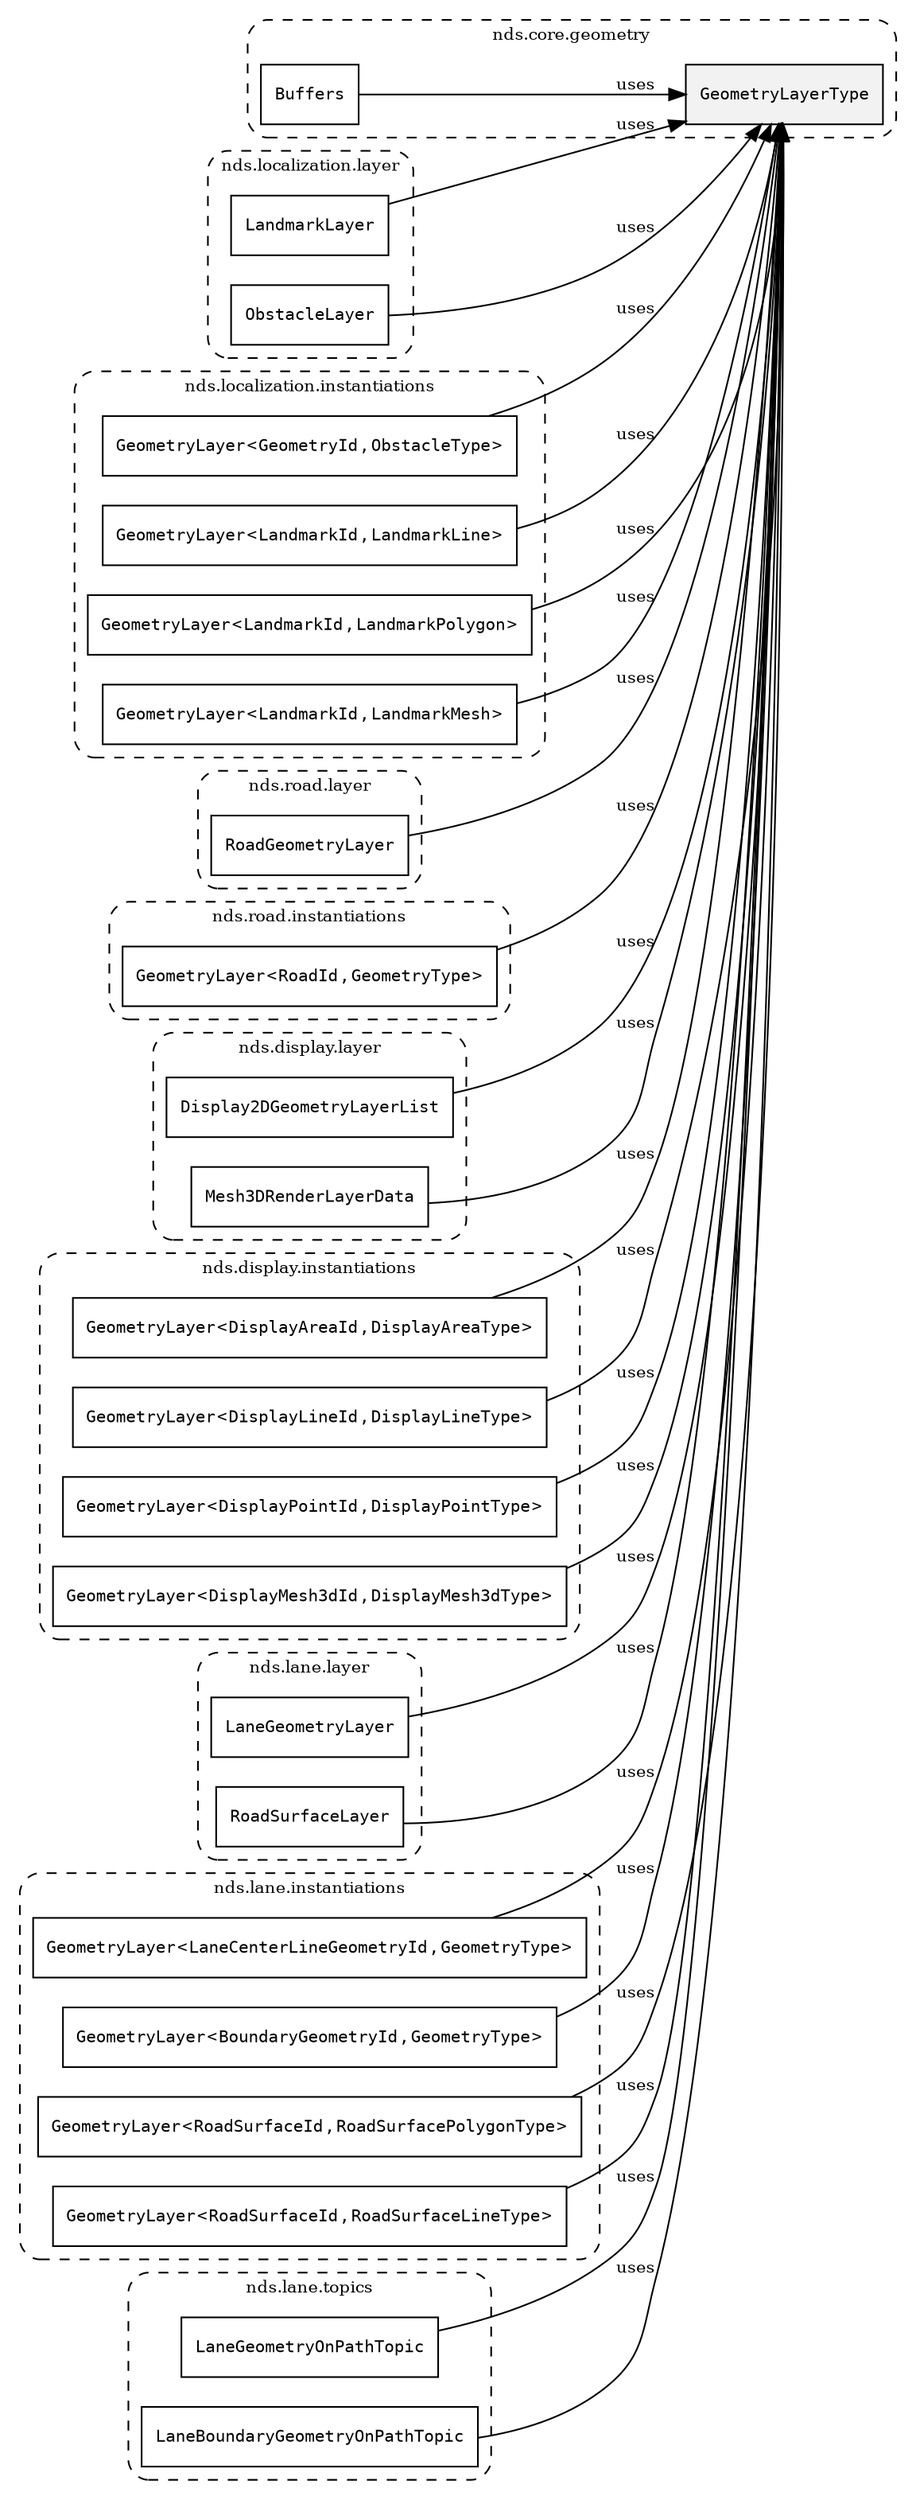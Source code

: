 /**
 * This dot file creates symbol collaboration diagram for GeometryLayerType.
 */
digraph ZSERIO
{
    node [shape=box, fontsize=10];
    rankdir="LR";
    fontsize=10;
    tooltip="GeometryLayerType collaboration diagram";

    subgraph "cluster_nds.core.geometry"
    {
        style="dashed, rounded";
        label="nds.core.geometry";
        tooltip="Package nds.core.geometry";
        href="../../../content/packages/nds.core.geometry.html#Package-nds-core-geometry";
        target="_parent";

        "GeometryLayerType" [style="filled", fillcolor="#0000000D", target="_parent", label=<<font face="monospace"><table align="center" border="0" cellspacing="0" cellpadding="0"><tr><td href="../../../content/packages/nds.core.geometry.html#Enum-GeometryLayerType" title="Enum defined in nds.core.geometry">GeometryLayerType</td></tr></table></font>>];
        "Buffers" [target="_parent", label=<<font face="monospace"><table align="center" border="0" cellspacing="0" cellpadding="0"><tr><td href="../../../content/packages/nds.core.geometry.html#Choice-Buffers" title="Choice defined in nds.core.geometry">Buffers</td></tr></table></font>>];
    }

    subgraph "cluster_nds.localization.layer"
    {
        style="dashed, rounded";
        label="nds.localization.layer";
        tooltip="Package nds.localization.layer";
        href="../../../content/packages/nds.localization.layer.html#Package-nds-localization-layer";
        target="_parent";

        "LandmarkLayer" [target="_parent", label=<<font face="monospace"><table align="center" border="0" cellspacing="0" cellpadding="0"><tr><td href="../../../content/packages/nds.localization.layer.html#Structure-LandmarkLayer" title="Structure defined in nds.localization.layer">LandmarkLayer</td></tr></table></font>>];
        "ObstacleLayer" [target="_parent", label=<<font face="monospace"><table align="center" border="0" cellspacing="0" cellpadding="0"><tr><td href="../../../content/packages/nds.localization.layer.html#Structure-ObstacleLayer" title="Structure defined in nds.localization.layer">ObstacleLayer</td></tr></table></font>>];
    }

    subgraph "cluster_nds.localization.instantiations"
    {
        style="dashed, rounded";
        label="nds.localization.instantiations";
        tooltip="Package nds.localization.instantiations";
        href="../../../content/packages/nds.localization.instantiations.html#Package-nds-localization-instantiations";
        target="_parent";

        "GeometryLayer&lt;GeometryId,ObstacleType&gt;" [target="_parent", label=<<font face="monospace"><table align="center" border="0" cellspacing="0" cellpadding="0"><tr><td href="../../../content/packages/nds.core.geometry.html#Structure-GeometryLayer" title="Structure defined in nds.core.geometry">GeometryLayer</td><td>&lt;</td><td><table align="center" border="0" cellspacing="0" cellpadding="0"><tr><td href="../../../content/packages/nds.core.geometry.html#Subtype-GeometryId" title="Subtype defined in nds.core.geometry">GeometryId</td></tr></table></td><td>,</td><td><table align="center" border="0" cellspacing="0" cellpadding="0"><tr><td href="../../../content/packages/nds.localization.types.html#Enum-ObstacleType" title="Enum defined in nds.localization.types">ObstacleType</td></tr></table></td><td>&gt;</td></tr></table></font>>];
        "GeometryLayer&lt;LandmarkId,LandmarkLine&gt;" [target="_parent", label=<<font face="monospace"><table align="center" border="0" cellspacing="0" cellpadding="0"><tr><td href="../../../content/packages/nds.core.geometry.html#Structure-GeometryLayer" title="Structure defined in nds.core.geometry">GeometryLayer</td><td>&lt;</td><td><table align="center" border="0" cellspacing="0" cellpadding="0"><tr><td href="../../../content/packages/nds.localization.types.html#Subtype-LandmarkId" title="Subtype defined in nds.localization.types">LandmarkId</td></tr></table></td><td>,</td><td><table align="center" border="0" cellspacing="0" cellpadding="0"><tr><td href="../../../content/packages/nds.localization.types.html#Structure-LandmarkLine" title="Structure defined in nds.localization.types">LandmarkLine</td></tr></table></td><td>&gt;</td></tr></table></font>>];
        "GeometryLayer&lt;LandmarkId,LandmarkPolygon&gt;" [target="_parent", label=<<font face="monospace"><table align="center" border="0" cellspacing="0" cellpadding="0"><tr><td href="../../../content/packages/nds.core.geometry.html#Structure-GeometryLayer" title="Structure defined in nds.core.geometry">GeometryLayer</td><td>&lt;</td><td><table align="center" border="0" cellspacing="0" cellpadding="0"><tr><td href="../../../content/packages/nds.localization.types.html#Subtype-LandmarkId" title="Subtype defined in nds.localization.types">LandmarkId</td></tr></table></td><td>,</td><td><table align="center" border="0" cellspacing="0" cellpadding="0"><tr><td href="../../../content/packages/nds.localization.types.html#Structure-LandmarkPolygon" title="Structure defined in nds.localization.types">LandmarkPolygon</td></tr></table></td><td>&gt;</td></tr></table></font>>];
        "GeometryLayer&lt;LandmarkId,LandmarkMesh&gt;" [target="_parent", label=<<font face="monospace"><table align="center" border="0" cellspacing="0" cellpadding="0"><tr><td href="../../../content/packages/nds.core.geometry.html#Structure-GeometryLayer" title="Structure defined in nds.core.geometry">GeometryLayer</td><td>&lt;</td><td><table align="center" border="0" cellspacing="0" cellpadding="0"><tr><td href="../../../content/packages/nds.localization.types.html#Subtype-LandmarkId" title="Subtype defined in nds.localization.types">LandmarkId</td></tr></table></td><td>,</td><td><table align="center" border="0" cellspacing="0" cellpadding="0"><tr><td href="../../../content/packages/nds.localization.types.html#Structure-LandmarkMesh" title="Structure defined in nds.localization.types">LandmarkMesh</td></tr></table></td><td>&gt;</td></tr></table></font>>];
    }

    subgraph "cluster_nds.road.layer"
    {
        style="dashed, rounded";
        label="nds.road.layer";
        tooltip="Package nds.road.layer";
        href="../../../content/packages/nds.road.layer.html#Package-nds-road-layer";
        target="_parent";

        "RoadGeometryLayer" [target="_parent", label=<<font face="monospace"><table align="center" border="0" cellspacing="0" cellpadding="0"><tr><td href="../../../content/packages/nds.road.layer.html#Structure-RoadGeometryLayer" title="Structure defined in nds.road.layer">RoadGeometryLayer</td></tr></table></font>>];
    }

    subgraph "cluster_nds.road.instantiations"
    {
        style="dashed, rounded";
        label="nds.road.instantiations";
        tooltip="Package nds.road.instantiations";
        href="../../../content/packages/nds.road.instantiations.html#Package-nds-road-instantiations";
        target="_parent";

        "GeometryLayer&lt;RoadId,GeometryType&gt;" [target="_parent", label=<<font face="monospace"><table align="center" border="0" cellspacing="0" cellpadding="0"><tr><td href="../../../content/packages/nds.core.geometry.html#Structure-GeometryLayer" title="Structure defined in nds.core.geometry">GeometryLayer</td><td>&lt;</td><td><table align="center" border="0" cellspacing="0" cellpadding="0"><tr><td href="../../../content/packages/nds.road.reference.types.html#Subtype-RoadId" title="Subtype defined in nds.road.reference.types">RoadId</td></tr></table></td><td>,</td><td><table align="center" border="0" cellspacing="0" cellpadding="0"><tr><td href="../../../content/packages/nds.core.geometry.html#Subtype-GeometryType" title="Subtype defined in nds.core.geometry">GeometryType</td></tr></table></td><td>&gt;</td></tr></table></font>>];
    }

    subgraph "cluster_nds.display.layer"
    {
        style="dashed, rounded";
        label="nds.display.layer";
        tooltip="Package nds.display.layer";
        href="../../../content/packages/nds.display.layer.html#Package-nds-display-layer";
        target="_parent";

        "Display2DGeometryLayerList" [target="_parent", label=<<font face="monospace"><table align="center" border="0" cellspacing="0" cellpadding="0"><tr><td href="../../../content/packages/nds.display.layer.html#Structure-Display2DGeometryLayerList" title="Structure defined in nds.display.layer">Display2DGeometryLayerList</td></tr></table></font>>];
        "Mesh3DRenderLayerData" [target="_parent", label=<<font face="monospace"><table align="center" border="0" cellspacing="0" cellpadding="0"><tr><td href="../../../content/packages/nds.display.layer.html#Structure-Mesh3DRenderLayerData" title="Structure defined in nds.display.layer">Mesh3DRenderLayerData</td></tr></table></font>>];
    }

    subgraph "cluster_nds.display.instantiations"
    {
        style="dashed, rounded";
        label="nds.display.instantiations";
        tooltip="Package nds.display.instantiations";
        href="../../../content/packages/nds.display.instantiations.html#Package-nds-display-instantiations";
        target="_parent";

        "GeometryLayer&lt;DisplayAreaId,DisplayAreaType&gt;" [target="_parent", label=<<font face="monospace"><table align="center" border="0" cellspacing="0" cellpadding="0"><tr><td href="../../../content/packages/nds.core.geometry.html#Structure-GeometryLayer" title="Structure defined in nds.core.geometry">GeometryLayer</td><td>&lt;</td><td><table align="center" border="0" cellspacing="0" cellpadding="0"><tr><td href="../../../content/packages/nds.display.reference.types.html#Subtype-DisplayAreaId" title="Subtype defined in nds.display.reference.types">DisplayAreaId</td></tr></table></td><td>,</td><td><table align="center" border="0" cellspacing="0" cellpadding="0"><tr><td href="../../../content/packages/nds.display.types.html#Enum-DisplayAreaType" title="Enum defined in nds.display.types">DisplayAreaType</td></tr></table></td><td>&gt;</td></tr></table></font>>];
        "GeometryLayer&lt;DisplayLineId,DisplayLineType&gt;" [target="_parent", label=<<font face="monospace"><table align="center" border="0" cellspacing="0" cellpadding="0"><tr><td href="../../../content/packages/nds.core.geometry.html#Structure-GeometryLayer" title="Structure defined in nds.core.geometry">GeometryLayer</td><td>&lt;</td><td><table align="center" border="0" cellspacing="0" cellpadding="0"><tr><td href="../../../content/packages/nds.display.reference.types.html#Subtype-DisplayLineId" title="Subtype defined in nds.display.reference.types">DisplayLineId</td></tr></table></td><td>,</td><td><table align="center" border="0" cellspacing="0" cellpadding="0"><tr><td href="../../../content/packages/nds.display.types.html#Enum-DisplayLineType" title="Enum defined in nds.display.types">DisplayLineType</td></tr></table></td><td>&gt;</td></tr></table></font>>];
        "GeometryLayer&lt;DisplayPointId,DisplayPointType&gt;" [target="_parent", label=<<font face="monospace"><table align="center" border="0" cellspacing="0" cellpadding="0"><tr><td href="../../../content/packages/nds.core.geometry.html#Structure-GeometryLayer" title="Structure defined in nds.core.geometry">GeometryLayer</td><td>&lt;</td><td><table align="center" border="0" cellspacing="0" cellpadding="0"><tr><td href="../../../content/packages/nds.display.reference.types.html#Subtype-DisplayPointId" title="Subtype defined in nds.display.reference.types">DisplayPointId</td></tr></table></td><td>,</td><td><table align="center" border="0" cellspacing="0" cellpadding="0"><tr><td href="../../../content/packages/nds.display.types.html#Enum-DisplayPointType" title="Enum defined in nds.display.types">DisplayPointType</td></tr></table></td><td>&gt;</td></tr></table></font>>];
        "GeometryLayer&lt;DisplayMesh3dId,DisplayMesh3dType&gt;" [target="_parent", label=<<font face="monospace"><table align="center" border="0" cellspacing="0" cellpadding="0"><tr><td href="../../../content/packages/nds.core.geometry.html#Structure-GeometryLayer" title="Structure defined in nds.core.geometry">GeometryLayer</td><td>&lt;</td><td><table align="center" border="0" cellspacing="0" cellpadding="0"><tr><td href="../../../content/packages/nds.display.reference.types.html#Subtype-DisplayMesh3dId" title="Subtype defined in nds.display.reference.types">DisplayMesh3dId</td></tr></table></td><td>,</td><td><table align="center" border="0" cellspacing="0" cellpadding="0"><tr><td href="../../../content/packages/nds.display.types.html#Enum-DisplayMesh3dType" title="Enum defined in nds.display.types">DisplayMesh3dType</td></tr></table></td><td>&gt;</td></tr></table></font>>];
    }

    subgraph "cluster_nds.lane.layer"
    {
        style="dashed, rounded";
        label="nds.lane.layer";
        tooltip="Package nds.lane.layer";
        href="../../../content/packages/nds.lane.layer.html#Package-nds-lane-layer";
        target="_parent";

        "LaneGeometryLayer" [target="_parent", label=<<font face="monospace"><table align="center" border="0" cellspacing="0" cellpadding="0"><tr><td href="../../../content/packages/nds.lane.layer.html#Structure-LaneGeometryLayer" title="Structure defined in nds.lane.layer">LaneGeometryLayer</td></tr></table></font>>];
        "RoadSurfaceLayer" [target="_parent", label=<<font face="monospace"><table align="center" border="0" cellspacing="0" cellpadding="0"><tr><td href="../../../content/packages/nds.lane.layer.html#Structure-RoadSurfaceLayer" title="Structure defined in nds.lane.layer">RoadSurfaceLayer</td></tr></table></font>>];
    }

    subgraph "cluster_nds.lane.instantiations"
    {
        style="dashed, rounded";
        label="nds.lane.instantiations";
        tooltip="Package nds.lane.instantiations";
        href="../../../content/packages/nds.lane.instantiations.html#Package-nds-lane-instantiations";
        target="_parent";

        "GeometryLayer&lt;LaneCenterLineGeometryId,GeometryType&gt;" [target="_parent", label=<<font face="monospace"><table align="center" border="0" cellspacing="0" cellpadding="0"><tr><td href="../../../content/packages/nds.core.geometry.html#Structure-GeometryLayer" title="Structure defined in nds.core.geometry">GeometryLayer</td><td>&lt;</td><td><table align="center" border="0" cellspacing="0" cellpadding="0"><tr><td href="../../../content/packages/nds.lane.lanes.html#Subtype-LaneCenterLineGeometryId" title="Subtype defined in nds.lane.lanes">LaneCenterLineGeometryId</td></tr></table></td><td>,</td><td><table align="center" border="0" cellspacing="0" cellpadding="0"><tr><td href="../../../content/packages/nds.core.geometry.html#Subtype-GeometryType" title="Subtype defined in nds.core.geometry">GeometryType</td></tr></table></td><td>&gt;</td></tr></table></font>>];
        "GeometryLayer&lt;BoundaryGeometryId,GeometryType&gt;" [target="_parent", label=<<font face="monospace"><table align="center" border="0" cellspacing="0" cellpadding="0"><tr><td href="../../../content/packages/nds.core.geometry.html#Structure-GeometryLayer" title="Structure defined in nds.core.geometry">GeometryLayer</td><td>&lt;</td><td><table align="center" border="0" cellspacing="0" cellpadding="0"><tr><td href="../../../content/packages/nds.lane.boundaries.html#Subtype-BoundaryGeometryId" title="Subtype defined in nds.lane.boundaries">BoundaryGeometryId</td></tr></table></td><td>,</td><td><table align="center" border="0" cellspacing="0" cellpadding="0"><tr><td href="../../../content/packages/nds.core.geometry.html#Subtype-GeometryType" title="Subtype defined in nds.core.geometry">GeometryType</td></tr></table></td><td>&gt;</td></tr></table></font>>];
        "GeometryLayer&lt;RoadSurfaceId,RoadSurfacePolygonType&gt;" [target="_parent", label=<<font face="monospace"><table align="center" border="0" cellspacing="0" cellpadding="0"><tr><td href="../../../content/packages/nds.core.geometry.html#Structure-GeometryLayer" title="Structure defined in nds.core.geometry">GeometryLayer</td><td>&lt;</td><td><table align="center" border="0" cellspacing="0" cellpadding="0"><tr><td href="../../../content/packages/nds.lane.reference.types.html#Subtype-RoadSurfaceId" title="Subtype defined in nds.lane.reference.types">RoadSurfaceId</td></tr></table></td><td>,</td><td><table align="center" border="0" cellspacing="0" cellpadding="0"><tr><td href="../../../content/packages/nds.lane.roadsurface.html#Structure-RoadSurfacePolygonType" title="Structure defined in nds.lane.roadsurface">RoadSurfacePolygonType</td></tr></table></td><td>&gt;</td></tr></table></font>>];
        "GeometryLayer&lt;RoadSurfaceId,RoadSurfaceLineType&gt;" [target="_parent", label=<<font face="monospace"><table align="center" border="0" cellspacing="0" cellpadding="0"><tr><td href="../../../content/packages/nds.core.geometry.html#Structure-GeometryLayer" title="Structure defined in nds.core.geometry">GeometryLayer</td><td>&lt;</td><td><table align="center" border="0" cellspacing="0" cellpadding="0"><tr><td href="../../../content/packages/nds.lane.reference.types.html#Subtype-RoadSurfaceId" title="Subtype defined in nds.lane.reference.types">RoadSurfaceId</td></tr></table></td><td>,</td><td><table align="center" border="0" cellspacing="0" cellpadding="0"><tr><td href="../../../content/packages/nds.lane.roadsurface.html#Structure-RoadSurfaceLineType" title="Structure defined in nds.lane.roadsurface">RoadSurfaceLineType</td></tr></table></td><td>&gt;</td></tr></table></font>>];
    }

    subgraph "cluster_nds.lane.topics"
    {
        style="dashed, rounded";
        label="nds.lane.topics";
        tooltip="Package nds.lane.topics";
        href="../../../content/packages/nds.lane.topics.html#Package-nds-lane-topics";
        target="_parent";

        "LaneGeometryOnPathTopic" [target="_parent", label=<<font face="monospace"><table align="center" border="0" cellspacing="0" cellpadding="0"><tr><td href="../../../content/packages/nds.lane.topics.html#Structure-LaneGeometryOnPathTopic" title="Structure defined in nds.lane.topics">LaneGeometryOnPathTopic</td></tr></table></font>>];
        "LaneBoundaryGeometryOnPathTopic" [target="_parent", label=<<font face="monospace"><table align="center" border="0" cellspacing="0" cellpadding="0"><tr><td href="../../../content/packages/nds.lane.topics.html#Structure-LaneBoundaryGeometryOnPathTopic" title="Structure defined in nds.lane.topics">LaneBoundaryGeometryOnPathTopic</td></tr></table></font>>];
    }

    "Buffers" -> "GeometryLayerType" [label="uses", fontsize=10];
    "LandmarkLayer" -> "GeometryLayerType" [label="uses", fontsize=10];
    "ObstacleLayer" -> "GeometryLayerType" [label="uses", fontsize=10];
    "GeometryLayer&lt;GeometryId,ObstacleType&gt;" -> "GeometryLayerType" [label="uses", fontsize=10];
    "GeometryLayer&lt;LandmarkId,LandmarkLine&gt;" -> "GeometryLayerType" [label="uses", fontsize=10];
    "GeometryLayer&lt;LandmarkId,LandmarkPolygon&gt;" -> "GeometryLayerType" [label="uses", fontsize=10];
    "GeometryLayer&lt;LandmarkId,LandmarkMesh&gt;" -> "GeometryLayerType" [label="uses", fontsize=10];
    "RoadGeometryLayer" -> "GeometryLayerType" [label="uses", fontsize=10];
    "GeometryLayer&lt;RoadId,GeometryType&gt;" -> "GeometryLayerType" [label="uses", fontsize=10];
    "Display2DGeometryLayerList" -> "GeometryLayerType" [label="uses", fontsize=10];
    "Mesh3DRenderLayerData" -> "GeometryLayerType" [label="uses", fontsize=10];
    "GeometryLayer&lt;DisplayAreaId,DisplayAreaType&gt;" -> "GeometryLayerType" [label="uses", fontsize=10];
    "GeometryLayer&lt;DisplayLineId,DisplayLineType&gt;" -> "GeometryLayerType" [label="uses", fontsize=10];
    "GeometryLayer&lt;DisplayPointId,DisplayPointType&gt;" -> "GeometryLayerType" [label="uses", fontsize=10];
    "GeometryLayer&lt;DisplayMesh3dId,DisplayMesh3dType&gt;" -> "GeometryLayerType" [label="uses", fontsize=10];
    "LaneGeometryLayer" -> "GeometryLayerType" [label="uses", fontsize=10];
    "RoadSurfaceLayer" -> "GeometryLayerType" [label="uses", fontsize=10];
    "GeometryLayer&lt;LaneCenterLineGeometryId,GeometryType&gt;" -> "GeometryLayerType" [label="uses", fontsize=10];
    "GeometryLayer&lt;BoundaryGeometryId,GeometryType&gt;" -> "GeometryLayerType" [label="uses", fontsize=10];
    "GeometryLayer&lt;RoadSurfaceId,RoadSurfacePolygonType&gt;" -> "GeometryLayerType" [label="uses", fontsize=10];
    "GeometryLayer&lt;RoadSurfaceId,RoadSurfaceLineType&gt;" -> "GeometryLayerType" [label="uses", fontsize=10];
    "LaneGeometryOnPathTopic" -> "GeometryLayerType" [label="uses", fontsize=10];
    "LaneBoundaryGeometryOnPathTopic" -> "GeometryLayerType" [label="uses", fontsize=10];
}
